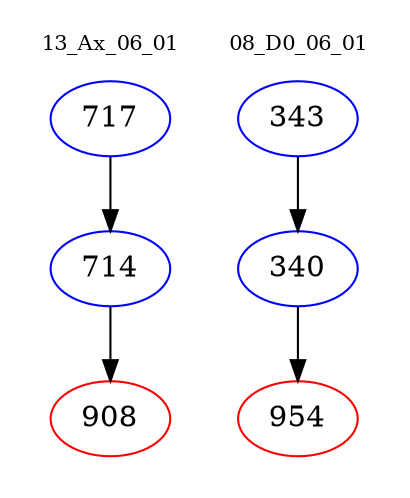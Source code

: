 digraph{
subgraph cluster_0 {
color = white
label = "13_Ax_06_01";
fontsize=10;
T0_717 [label="717", color="blue"]
T0_717 -> T0_714 [color="black"]
T0_714 [label="714", color="blue"]
T0_714 -> T0_908 [color="black"]
T0_908 [label="908", color="red"]
}
subgraph cluster_1 {
color = white
label = "08_D0_06_01";
fontsize=10;
T1_343 [label="343", color="blue"]
T1_343 -> T1_340 [color="black"]
T1_340 [label="340", color="blue"]
T1_340 -> T1_954 [color="black"]
T1_954 [label="954", color="red"]
}
}
